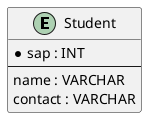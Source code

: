 @startuml ER_Diagram

entity "Student" {
  * sap : INT
  --
  name : VARCHAR
  contact : VARCHAR
}

@enduml
